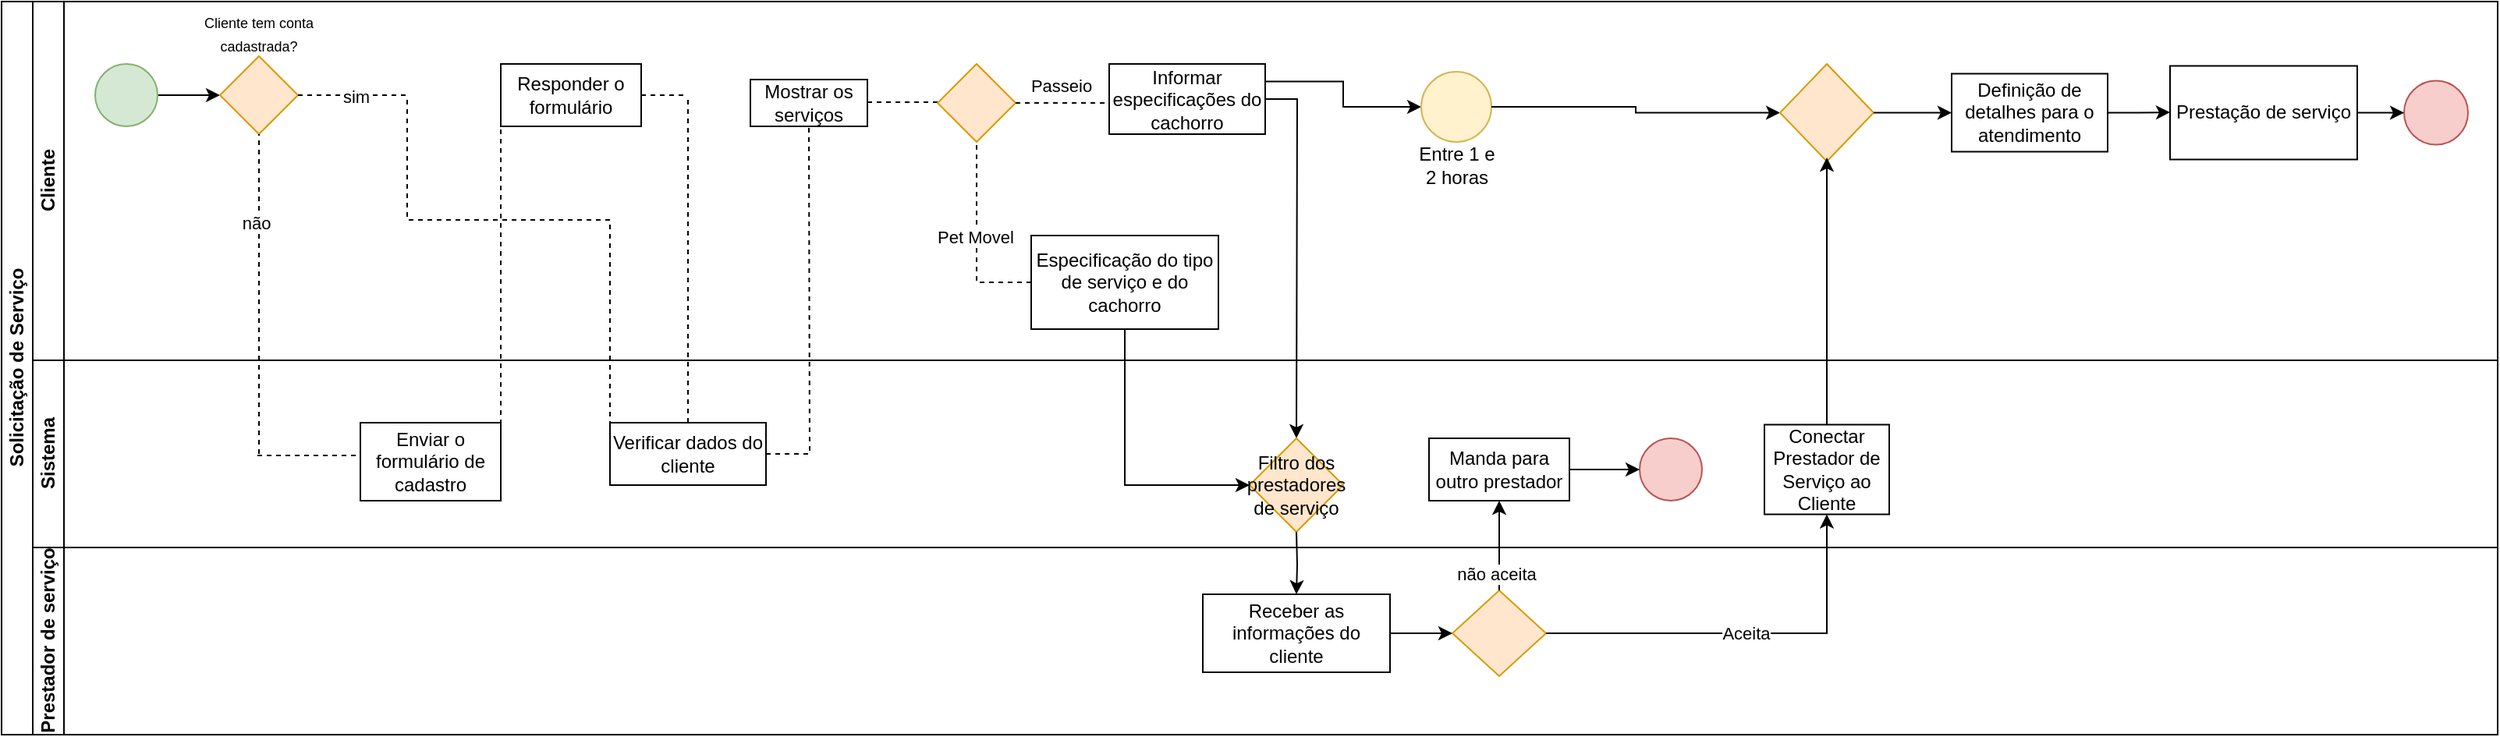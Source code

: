 <mxfile version="24.0.0" type="github">
  <diagram id="prtHgNgQTEPvFCAcTncT" name="Page-1">
    <mxGraphModel dx="2726" dy="1420" grid="1" gridSize="10" guides="1" tooltips="1" connect="1" arrows="1" fold="1" page="1" pageScale="1" pageWidth="1800" pageHeight="800" math="0" shadow="0">
      <root>
        <mxCell id="0" />
        <mxCell id="1" parent="0" />
        <mxCell id="dNxyNK7c78bLwvsdeMH5-19" value="Solicitação de Serviço" style="swimlane;html=1;childLayout=stackLayout;resizeParent=1;resizeParentMax=0;horizontal=0;startSize=20;horizontalStack=0;" parent="1" vertex="1">
          <mxGeometry x="120" y="120" width="1600" height="470" as="geometry" />
        </mxCell>
        <mxCell id="dNxyNK7c78bLwvsdeMH5-20" value="Cliente" style="swimlane;html=1;startSize=20;horizontal=0;" parent="dNxyNK7c78bLwvsdeMH5-19" vertex="1">
          <mxGeometry x="20" width="1580" height="230" as="geometry" />
        </mxCell>
        <mxCell id="dNxyNK7c78bLwvsdeMH5-25" value="" style="edgeStyle=orthogonalEdgeStyle;rounded=0;orthogonalLoop=1;jettySize=auto;html=1;" parent="dNxyNK7c78bLwvsdeMH5-20" source="dNxyNK7c78bLwvsdeMH5-23" edge="1">
          <mxGeometry relative="1" as="geometry">
            <mxPoint x="120" y="60" as="targetPoint" />
          </mxGeometry>
        </mxCell>
        <mxCell id="dNxyNK7c78bLwvsdeMH5-23" value="" style="ellipse;whiteSpace=wrap;html=1;fillColor=#d5e8d4;strokeColor=#82b366;" parent="dNxyNK7c78bLwvsdeMH5-20" vertex="1">
          <mxGeometry x="40" y="40" width="40" height="40" as="geometry" />
        </mxCell>
        <mxCell id="R-GTNazjy64bah8zVvrk-2" value="" style="rhombus;whiteSpace=wrap;html=1;fillColor=#ffe6cc;strokeColor=#d79b00;" parent="dNxyNK7c78bLwvsdeMH5-20" vertex="1">
          <mxGeometry x="120" y="35" width="50" height="50" as="geometry" />
        </mxCell>
        <mxCell id="R-GTNazjy64bah8zVvrk-3" value="&lt;font style=&quot;font-size: 9px;&quot;&gt;Cliente tem conta cadastrada?&lt;/font&gt;" style="text;html=1;align=center;verticalAlign=middle;whiteSpace=wrap;rounded=0;" parent="dNxyNK7c78bLwvsdeMH5-20" vertex="1">
          <mxGeometry x="90" y="5" width="110" height="30" as="geometry" />
        </mxCell>
        <mxCell id="R-GTNazjy64bah8zVvrk-6" value="" style="endArrow=none;dashed=1;html=1;rounded=0;" parent="dNxyNK7c78bLwvsdeMH5-20" edge="1">
          <mxGeometry width="50" height="50" relative="1" as="geometry">
            <mxPoint x="170" y="60" as="sourcePoint" />
            <mxPoint x="240" y="60" as="targetPoint" />
          </mxGeometry>
        </mxCell>
        <mxCell id="R-GTNazjy64bah8zVvrk-10" value="sim" style="edgeLabel;html=1;align=center;verticalAlign=middle;resizable=0;points=[];" parent="R-GTNazjy64bah8zVvrk-6" vertex="1" connectable="0">
          <mxGeometry x="0.048" y="-1" relative="1" as="geometry">
            <mxPoint as="offset" />
          </mxGeometry>
        </mxCell>
        <mxCell id="R-GTNazjy64bah8zVvrk-16" value="Responder o formulário" style="rounded=0;whiteSpace=wrap;html=1;" parent="dNxyNK7c78bLwvsdeMH5-20" vertex="1">
          <mxGeometry x="300" y="40" width="90" height="40" as="geometry" />
        </mxCell>
        <mxCell id="R-GTNazjy64bah8zVvrk-17" value="" style="endArrow=none;dashed=1;html=1;rounded=0;" parent="dNxyNK7c78bLwvsdeMH5-20" edge="1">
          <mxGeometry width="50" height="50" relative="1" as="geometry">
            <mxPoint x="390" y="60" as="sourcePoint" />
            <mxPoint x="420" y="60" as="targetPoint" />
          </mxGeometry>
        </mxCell>
        <mxCell id="R-GTNazjy64bah8zVvrk-21" value="" style="endArrow=none;dashed=1;html=1;rounded=0;exitX=0;exitY=0.5;exitDx=0;exitDy=0;" parent="dNxyNK7c78bLwvsdeMH5-20" source="R-GTNazjy64bah8zVvrk-20" edge="1">
          <mxGeometry width="50" height="50" relative="1" as="geometry">
            <mxPoint x="410" y="140" as="sourcePoint" />
            <mxPoint x="240" y="60" as="targetPoint" />
            <Array as="points">
              <mxPoint x="370" y="140" />
              <mxPoint x="240" y="140" />
            </Array>
          </mxGeometry>
        </mxCell>
        <mxCell id="R-GTNazjy64bah8zVvrk-23" value="Mostrar os serviços" style="rounded=0;whiteSpace=wrap;html=1;" parent="dNxyNK7c78bLwvsdeMH5-20" vertex="1">
          <mxGeometry x="460" y="50" width="75" height="30" as="geometry" />
        </mxCell>
        <mxCell id="R-GTNazjy64bah8zVvrk-24" value="" style="endArrow=none;dashed=1;html=1;rounded=0;" parent="dNxyNK7c78bLwvsdeMH5-20" edge="1">
          <mxGeometry width="50" height="50" relative="1" as="geometry">
            <mxPoint x="535" y="64.5" as="sourcePoint" />
            <mxPoint x="580" y="64.5" as="targetPoint" />
          </mxGeometry>
        </mxCell>
        <mxCell id="R-GTNazjy64bah8zVvrk-26" value="" style="rhombus;whiteSpace=wrap;html=1;fillColor=#ffe6cc;strokeColor=#d79b00;" parent="dNxyNK7c78bLwvsdeMH5-20" vertex="1">
          <mxGeometry x="580" y="40" width="50" height="50" as="geometry" />
        </mxCell>
        <mxCell id="R-GTNazjy64bah8zVvrk-27" value="" style="endArrow=none;dashed=1;html=1;rounded=0;entryX=0.5;entryY=1;entryDx=0;entryDy=0;" parent="dNxyNK7c78bLwvsdeMH5-20" target="R-GTNazjy64bah8zVvrk-26" edge="1">
          <mxGeometry width="50" height="50" relative="1" as="geometry">
            <mxPoint x="640" y="180" as="sourcePoint" />
            <mxPoint x="600" y="90" as="targetPoint" />
            <Array as="points">
              <mxPoint x="605" y="180" />
            </Array>
          </mxGeometry>
        </mxCell>
        <mxCell id="R-GTNazjy64bah8zVvrk-28" value="Pet Movel" style="edgeLabel;html=1;align=center;verticalAlign=middle;resizable=0;points=[];" parent="R-GTNazjy64bah8zVvrk-27" vertex="1" connectable="0">
          <mxGeometry x="0.035" y="1" relative="1" as="geometry">
            <mxPoint as="offset" />
          </mxGeometry>
        </mxCell>
        <mxCell id="R-GTNazjy64bah8zVvrk-29" value="" style="endArrow=none;dashed=1;html=1;rounded=0;exitX=1;exitY=0.5;exitDx=0;exitDy=0;" parent="dNxyNK7c78bLwvsdeMH5-20" source="R-GTNazjy64bah8zVvrk-26" edge="1">
          <mxGeometry width="50" height="50" relative="1" as="geometry">
            <mxPoint x="630" y="60" as="sourcePoint" />
            <mxPoint x="690" y="65" as="targetPoint" />
          </mxGeometry>
        </mxCell>
        <mxCell id="R-GTNazjy64bah8zVvrk-30" value="Passeio" style="edgeLabel;html=1;align=center;verticalAlign=middle;resizable=0;points=[];" parent="R-GTNazjy64bah8zVvrk-29" vertex="1" connectable="0">
          <mxGeometry x="0.4" relative="1" as="geometry">
            <mxPoint x="-13" y="-11" as="offset" />
          </mxGeometry>
        </mxCell>
        <mxCell id="R-GTNazjy64bah8zVvrk-32" style="edgeStyle=orthogonalEdgeStyle;rounded=0;orthogonalLoop=1;jettySize=auto;html=1;exitX=1;exitY=0.5;exitDx=0;exitDy=0;" parent="dNxyNK7c78bLwvsdeMH5-20" source="R-GTNazjy64bah8zVvrk-31" edge="1">
          <mxGeometry relative="1" as="geometry">
            <mxPoint x="810" y="280" as="targetPoint" />
          </mxGeometry>
        </mxCell>
        <mxCell id="R-GTNazjy64bah8zVvrk-39" style="edgeStyle=orthogonalEdgeStyle;rounded=0;orthogonalLoop=1;jettySize=auto;html=1;exitX=1;exitY=0.25;exitDx=0;exitDy=0;entryX=0;entryY=0.5;entryDx=0;entryDy=0;" parent="dNxyNK7c78bLwvsdeMH5-20" source="R-GTNazjy64bah8zVvrk-31" target="R-GTNazjy64bah8zVvrk-36" edge="1">
          <mxGeometry relative="1" as="geometry" />
        </mxCell>
        <mxCell id="R-GTNazjy64bah8zVvrk-31" value="Informar especificações do cachorro" style="rounded=0;whiteSpace=wrap;html=1;" parent="dNxyNK7c78bLwvsdeMH5-20" vertex="1">
          <mxGeometry x="690" y="40" width="100" height="45" as="geometry" />
        </mxCell>
        <mxCell id="R-GTNazjy64bah8zVvrk-36" value="" style="ellipse;whiteSpace=wrap;html=1;aspect=fixed;fillColor=#fff2cc;strokeColor=#d6b656;" parent="dNxyNK7c78bLwvsdeMH5-20" vertex="1">
          <mxGeometry x="890" y="45" width="45" height="45" as="geometry" />
        </mxCell>
        <mxCell id="R-GTNazjy64bah8zVvrk-38" value="Entre 1 e 2 horas" style="text;html=1;align=center;verticalAlign=middle;whiteSpace=wrap;rounded=0;" parent="dNxyNK7c78bLwvsdeMH5-20" vertex="1">
          <mxGeometry x="882.5" y="90" width="60" height="30" as="geometry" />
        </mxCell>
        <mxCell id="R-GTNazjy64bah8zVvrk-53" style="edgeStyle=orthogonalEdgeStyle;rounded=0;orthogonalLoop=1;jettySize=auto;html=1;exitX=1;exitY=0.5;exitDx=0;exitDy=0;entryX=0;entryY=0.5;entryDx=0;entryDy=0;" parent="dNxyNK7c78bLwvsdeMH5-20" source="R-GTNazjy64bah8zVvrk-36" target="R-GTNazjy64bah8zVvrk-55" edge="1">
          <mxGeometry relative="1" as="geometry">
            <mxPoint x="1090" y="75" as="targetPoint" />
          </mxGeometry>
        </mxCell>
        <mxCell id="R-GTNazjy64bah8zVvrk-55" value="" style="rhombus;whiteSpace=wrap;html=1;fillColor=#ffe6cc;strokeColor=#d79b00;" parent="dNxyNK7c78bLwvsdeMH5-20" vertex="1">
          <mxGeometry x="1120" y="40" width="60" height="62.5" as="geometry" />
        </mxCell>
        <mxCell id="R-GTNazjy64bah8zVvrk-57" value="Definição de detalhes para o atendimento" style="rounded=0;whiteSpace=wrap;html=1;" parent="dNxyNK7c78bLwvsdeMH5-20" vertex="1">
          <mxGeometry x="1230" y="46.25" width="100" height="50" as="geometry" />
        </mxCell>
        <mxCell id="R-GTNazjy64bah8zVvrk-56" style="edgeStyle=orthogonalEdgeStyle;rounded=0;orthogonalLoop=1;jettySize=auto;html=1;exitX=1;exitY=0.5;exitDx=0;exitDy=0;" parent="dNxyNK7c78bLwvsdeMH5-20" source="R-GTNazjy64bah8zVvrk-55" target="R-GTNazjy64bah8zVvrk-57" edge="1">
          <mxGeometry relative="1" as="geometry">
            <mxPoint x="1230" y="71" as="targetPoint" />
          </mxGeometry>
        </mxCell>
        <mxCell id="R-GTNazjy64bah8zVvrk-58" style="edgeStyle=orthogonalEdgeStyle;rounded=0;orthogonalLoop=1;jettySize=auto;html=1;exitX=1;exitY=0.5;exitDx=0;exitDy=0;" parent="dNxyNK7c78bLwvsdeMH5-20" source="R-GTNazjy64bah8zVvrk-57" edge="1">
          <mxGeometry relative="1" as="geometry">
            <mxPoint x="1370" y="71" as="targetPoint" />
          </mxGeometry>
        </mxCell>
        <mxCell id="R-GTNazjy64bah8zVvrk-60" value="Prestação de serviço" style="rounded=0;whiteSpace=wrap;html=1;" parent="dNxyNK7c78bLwvsdeMH5-20" vertex="1">
          <mxGeometry x="1370" y="41.25" width="120" height="60" as="geometry" />
        </mxCell>
        <mxCell id="R-GTNazjy64bah8zVvrk-62" value="" style="ellipse;whiteSpace=wrap;html=1;aspect=fixed;fillColor=#f8cecc;strokeColor=#b85450;" parent="dNxyNK7c78bLwvsdeMH5-20" vertex="1">
          <mxGeometry x="1520" y="50.75" width="41" height="41" as="geometry" />
        </mxCell>
        <mxCell id="R-GTNazjy64bah8zVvrk-61" style="edgeStyle=orthogonalEdgeStyle;rounded=0;orthogonalLoop=1;jettySize=auto;html=1;exitX=1;exitY=0.5;exitDx=0;exitDy=0;" parent="dNxyNK7c78bLwvsdeMH5-20" source="R-GTNazjy64bah8zVvrk-60" target="R-GTNazjy64bah8zVvrk-62" edge="1">
          <mxGeometry relative="1" as="geometry">
            <mxPoint x="1510" y="71" as="targetPoint" />
          </mxGeometry>
        </mxCell>
        <mxCell id="R-GTNazjy64bah8zVvrk-63" value="Especificação do tipo de serviço e do cachorro" style="rounded=0;whiteSpace=wrap;html=1;" parent="dNxyNK7c78bLwvsdeMH5-20" vertex="1">
          <mxGeometry x="640" y="150" width="120" height="60" as="geometry" />
        </mxCell>
        <mxCell id="dNxyNK7c78bLwvsdeMH5-21" value="Sistema" style="swimlane;html=1;startSize=20;horizontal=0;" parent="dNxyNK7c78bLwvsdeMH5-19" vertex="1">
          <mxGeometry x="20" y="230" width="1580" height="120" as="geometry" />
        </mxCell>
        <mxCell id="R-GTNazjy64bah8zVvrk-8" value="" style="endArrow=none;dashed=1;html=1;rounded=0;entryX=0.5;entryY=1;entryDx=0;entryDy=0;" parent="dNxyNK7c78bLwvsdeMH5-21" target="R-GTNazjy64bah8zVvrk-2" edge="1">
          <mxGeometry width="50" height="50" relative="1" as="geometry">
            <mxPoint x="145" y="60" as="sourcePoint" />
            <mxPoint x="144.5" y="-35" as="targetPoint" />
          </mxGeometry>
        </mxCell>
        <mxCell id="R-GTNazjy64bah8zVvrk-9" value="não" style="edgeLabel;html=1;align=center;verticalAlign=middle;resizable=0;points=[];" parent="R-GTNazjy64bah8zVvrk-8" vertex="1" connectable="0">
          <mxGeometry x="0.442" y="2" relative="1" as="geometry">
            <mxPoint as="offset" />
          </mxGeometry>
        </mxCell>
        <mxCell id="R-GTNazjy64bah8zVvrk-12" value="" style="endArrow=none;dashed=1;html=1;rounded=0;" parent="dNxyNK7c78bLwvsdeMH5-21" edge="1">
          <mxGeometry width="50" height="50" relative="1" as="geometry">
            <mxPoint x="144" y="61" as="sourcePoint" />
            <mxPoint x="214" y="61" as="targetPoint" />
          </mxGeometry>
        </mxCell>
        <mxCell id="R-GTNazjy64bah8zVvrk-13" value="Enviar o formulário de cadastro" style="rounded=0;whiteSpace=wrap;html=1;" parent="dNxyNK7c78bLwvsdeMH5-21" vertex="1">
          <mxGeometry x="210" y="40" width="90" height="50" as="geometry" />
        </mxCell>
        <mxCell id="R-GTNazjy64bah8zVvrk-19" value="" style="endArrow=none;dashed=1;html=1;rounded=0;" parent="dNxyNK7c78bLwvsdeMH5-21" edge="1">
          <mxGeometry width="50" height="50" relative="1" as="geometry">
            <mxPoint x="420" y="40" as="sourcePoint" />
            <mxPoint x="420" y="-170" as="targetPoint" />
          </mxGeometry>
        </mxCell>
        <mxCell id="R-GTNazjy64bah8zVvrk-20" value="Verificar dados do cliente" style="rounded=0;whiteSpace=wrap;html=1;" parent="dNxyNK7c78bLwvsdeMH5-21" vertex="1">
          <mxGeometry x="370" y="40" width="100" height="40" as="geometry" />
        </mxCell>
        <mxCell id="R-GTNazjy64bah8zVvrk-22" value="" style="endArrow=none;dashed=1;html=1;rounded=0;entryX=0.5;entryY=1;entryDx=0;entryDy=0;" parent="dNxyNK7c78bLwvsdeMH5-21" target="R-GTNazjy64bah8zVvrk-23" edge="1">
          <mxGeometry width="50" height="50" relative="1" as="geometry">
            <mxPoint x="470" y="60" as="sourcePoint" />
            <mxPoint x="498" y="-140" as="targetPoint" />
            <Array as="points">
              <mxPoint x="498" y="60" />
            </Array>
          </mxGeometry>
        </mxCell>
        <mxCell id="R-GTNazjy64bah8zVvrk-43" value="Manda para outro prestador" style="rounded=0;whiteSpace=wrap;html=1;" parent="dNxyNK7c78bLwvsdeMH5-21" vertex="1">
          <mxGeometry x="895" y="50" width="90" height="40" as="geometry" />
        </mxCell>
        <mxCell id="R-GTNazjy64bah8zVvrk-45" value="" style="ellipse;whiteSpace=wrap;html=1;aspect=fixed;fillColor=#f8cecc;strokeColor=#b85450;" parent="dNxyNK7c78bLwvsdeMH5-21" vertex="1">
          <mxGeometry x="1030" y="50" width="40" height="40" as="geometry" />
        </mxCell>
        <mxCell id="R-GTNazjy64bah8zVvrk-44" style="edgeStyle=orthogonalEdgeStyle;rounded=0;orthogonalLoop=1;jettySize=auto;html=1;exitX=1;exitY=0.5;exitDx=0;exitDy=0;" parent="dNxyNK7c78bLwvsdeMH5-21" source="R-GTNazjy64bah8zVvrk-43" target="R-GTNazjy64bah8zVvrk-45" edge="1">
          <mxGeometry relative="1" as="geometry">
            <mxPoint x="1010" y="70" as="targetPoint" />
          </mxGeometry>
        </mxCell>
        <mxCell id="R-GTNazjy64bah8zVvrk-52" style="edgeStyle=orthogonalEdgeStyle;rounded=0;orthogonalLoop=1;jettySize=auto;html=1;exitX=0.5;exitY=0;exitDx=0;exitDy=0;" parent="dNxyNK7c78bLwvsdeMH5-21" source="R-GTNazjy64bah8zVvrk-48" edge="1">
          <mxGeometry relative="1" as="geometry">
            <mxPoint x="1150" y="-130" as="targetPoint" />
          </mxGeometry>
        </mxCell>
        <mxCell id="R-GTNazjy64bah8zVvrk-48" value="Conectar Prestador de Serviço ao Cliente" style="rounded=0;whiteSpace=wrap;html=1;" parent="dNxyNK7c78bLwvsdeMH5-21" vertex="1">
          <mxGeometry x="1110" y="41.25" width="80" height="57.5" as="geometry" />
        </mxCell>
        <mxCell id="R-GTNazjy64bah8zVvrk-65" value="Filtro dos prestadores de serviço" style="rhombus;whiteSpace=wrap;html=1;fillColor=#ffe6cc;strokeColor=#d79b00;" parent="dNxyNK7c78bLwvsdeMH5-21" vertex="1">
          <mxGeometry x="780" y="50" width="60" height="60" as="geometry" />
        </mxCell>
        <mxCell id="dNxyNK7c78bLwvsdeMH5-22" value="Prestador de serviço" style="swimlane;html=1;startSize=20;horizontal=0;" parent="dNxyNK7c78bLwvsdeMH5-19" vertex="1">
          <mxGeometry x="20" y="350" width="1580" height="120" as="geometry" />
        </mxCell>
        <mxCell id="R-GTNazjy64bah8zVvrk-40" value="" style="rhombus;whiteSpace=wrap;html=1;fillColor=#ffe6cc;strokeColor=#d79b00;" parent="dNxyNK7c78bLwvsdeMH5-22" vertex="1">
          <mxGeometry x="910" y="27.5" width="60" height="55" as="geometry" />
        </mxCell>
        <mxCell id="R-GTNazjy64bah8zVvrk-14" value="" style="endArrow=none;dashed=1;html=1;rounded=0;exitX=1;exitY=0.5;exitDx=0;exitDy=0;entryX=0;entryY=1;entryDx=0;entryDy=0;" parent="dNxyNK7c78bLwvsdeMH5-19" source="R-GTNazjy64bah8zVvrk-13" target="R-GTNazjy64bah8zVvrk-16" edge="1">
          <mxGeometry width="50" height="50" relative="1" as="geometry">
            <mxPoint x="350" y="210" as="sourcePoint" />
            <mxPoint x="360" y="185" as="targetPoint" />
          </mxGeometry>
        </mxCell>
        <mxCell id="R-GTNazjy64bah8zVvrk-42" style="edgeStyle=orthogonalEdgeStyle;rounded=0;orthogonalLoop=1;jettySize=auto;html=1;exitX=0.5;exitY=0;exitDx=0;exitDy=0;" parent="dNxyNK7c78bLwvsdeMH5-19" source="R-GTNazjy64bah8zVvrk-40" target="R-GTNazjy64bah8zVvrk-43" edge="1">
          <mxGeometry relative="1" as="geometry">
            <mxPoint x="960" y="300" as="targetPoint" />
          </mxGeometry>
        </mxCell>
        <mxCell id="R-GTNazjy64bah8zVvrk-46" value="não aceita" style="edgeLabel;html=1;align=center;verticalAlign=middle;resizable=0;points=[];" parent="R-GTNazjy64bah8zVvrk-42" vertex="1" connectable="0">
          <mxGeometry x="-0.642" y="2" relative="1" as="geometry">
            <mxPoint as="offset" />
          </mxGeometry>
        </mxCell>
        <mxCell id="R-GTNazjy64bah8zVvrk-47" value="Aceita" style="edgeStyle=orthogonalEdgeStyle;rounded=0;orthogonalLoop=1;jettySize=auto;html=1;exitX=1;exitY=0.5;exitDx=0;exitDy=0;entryX=0.5;entryY=1;entryDx=0;entryDy=0;" parent="dNxyNK7c78bLwvsdeMH5-19" source="R-GTNazjy64bah8zVvrk-40" target="R-GTNazjy64bah8zVvrk-48" edge="1">
          <mxGeometry relative="1" as="geometry">
            <mxPoint x="1170" y="400" as="targetPoint" />
          </mxGeometry>
        </mxCell>
        <mxCell id="R-GTNazjy64bah8zVvrk-64" style="edgeStyle=orthogonalEdgeStyle;rounded=0;orthogonalLoop=1;jettySize=auto;html=1;exitX=0.5;exitY=1;exitDx=0;exitDy=0;entryX=0;entryY=0.5;entryDx=0;entryDy=0;" parent="dNxyNK7c78bLwvsdeMH5-19" source="R-GTNazjy64bah8zVvrk-63" target="R-GTNazjy64bah8zVvrk-65" edge="1">
          <mxGeometry relative="1" as="geometry">
            <mxPoint x="790" y="305" as="targetPoint" />
          </mxGeometry>
        </mxCell>
        <mxCell id="R-GTNazjy64bah8zVvrk-41" style="edgeStyle=orthogonalEdgeStyle;rounded=0;orthogonalLoop=1;jettySize=auto;html=1;exitX=1;exitY=0.5;exitDx=0;exitDy=0;entryX=0;entryY=0.5;entryDx=0;entryDy=0;" parent="1" source="R-GTNazjy64bah8zVvrk-35" target="R-GTNazjy64bah8zVvrk-40" edge="1">
          <mxGeometry relative="1" as="geometry" />
        </mxCell>
        <mxCell id="R-GTNazjy64bah8zVvrk-35" value="Receber as informações do cliente" style="rounded=0;whiteSpace=wrap;html=1;" parent="1" vertex="1">
          <mxGeometry x="890" y="500" width="120" height="50" as="geometry" />
        </mxCell>
        <mxCell id="R-GTNazjy64bah8zVvrk-34" style="edgeStyle=orthogonalEdgeStyle;rounded=0;orthogonalLoop=1;jettySize=auto;html=1;" parent="1" target="R-GTNazjy64bah8zVvrk-35" edge="1">
          <mxGeometry relative="1" as="geometry">
            <mxPoint x="950" y="520" as="targetPoint" />
            <mxPoint x="950" y="460" as="sourcePoint" />
          </mxGeometry>
        </mxCell>
      </root>
    </mxGraphModel>
  </diagram>
</mxfile>
